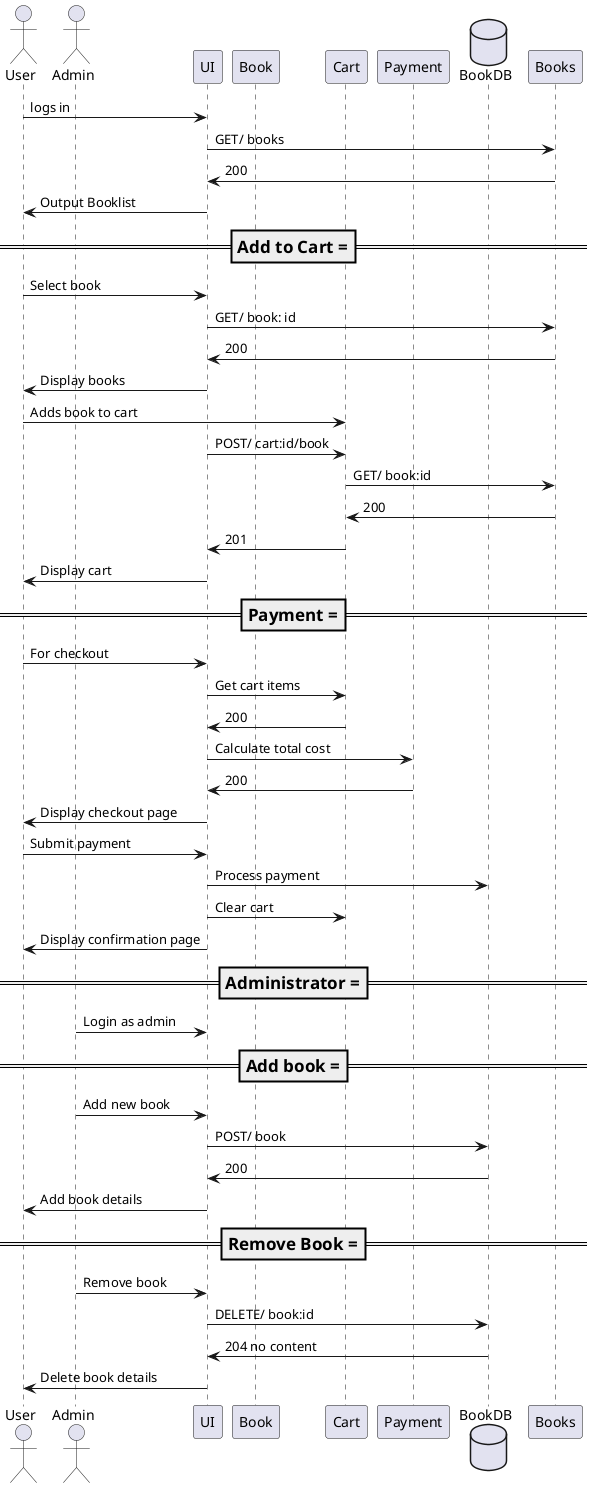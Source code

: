 @startuml

actor User
actor Admin
participant UI
participant Book
participant Cart
participant Payment
database BookDB

User -> UI : logs in
UI -> Books : GET/ books
Books -> UI : 200
UI -> User : Output Booklist

=== Add to Cart ===
User -> UI : Select book
UI -> Books : GET/ book: id 
Books -> UI : 200
UI -> User : Display books
User -> Cart : Adds book to cart
UI -> Cart : POST/ cart:id/book
Cart -> Books : GET/ book:id
Books -> Cart : 200
Cart -> UI : 201
UI -> User : Display cart

=== Payment ===
User -> UI : For checkout
UI -> Cart : Get cart items
Cart -> UI : 200
UI -> Payment : Calculate total cost
Payment -> UI : 200
UI -> User : Display checkout page
User -> UI : Submit payment
UI -> BookDB : Process payment
UI -> Cart : Clear cart
UI -> User : Display confirmation page

=== Administrator ===
Admin -> UI : Login as admin

=== Add book ===
Admin -> UI : Add new book
UI -> BookDB : POST/ book
BookDB -> UI : 200
UI -> User : Add book details

=== Remove Book ===
Admin -> UI : Remove book
UI -> BookDB : DELETE/ book:id
BookDB -> UI : 204 no content
UI -> User : Delete book details

@enduml